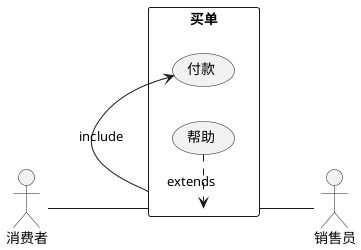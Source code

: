 @startuml

left to right direction
actor 消费者
actor 销售员
rectangle 买单 {
消费者 -- (买单)
(买单) -> (付款) : include
(帮助) .> (买单) : extends
(买单) -- 销售员
}

@enduml